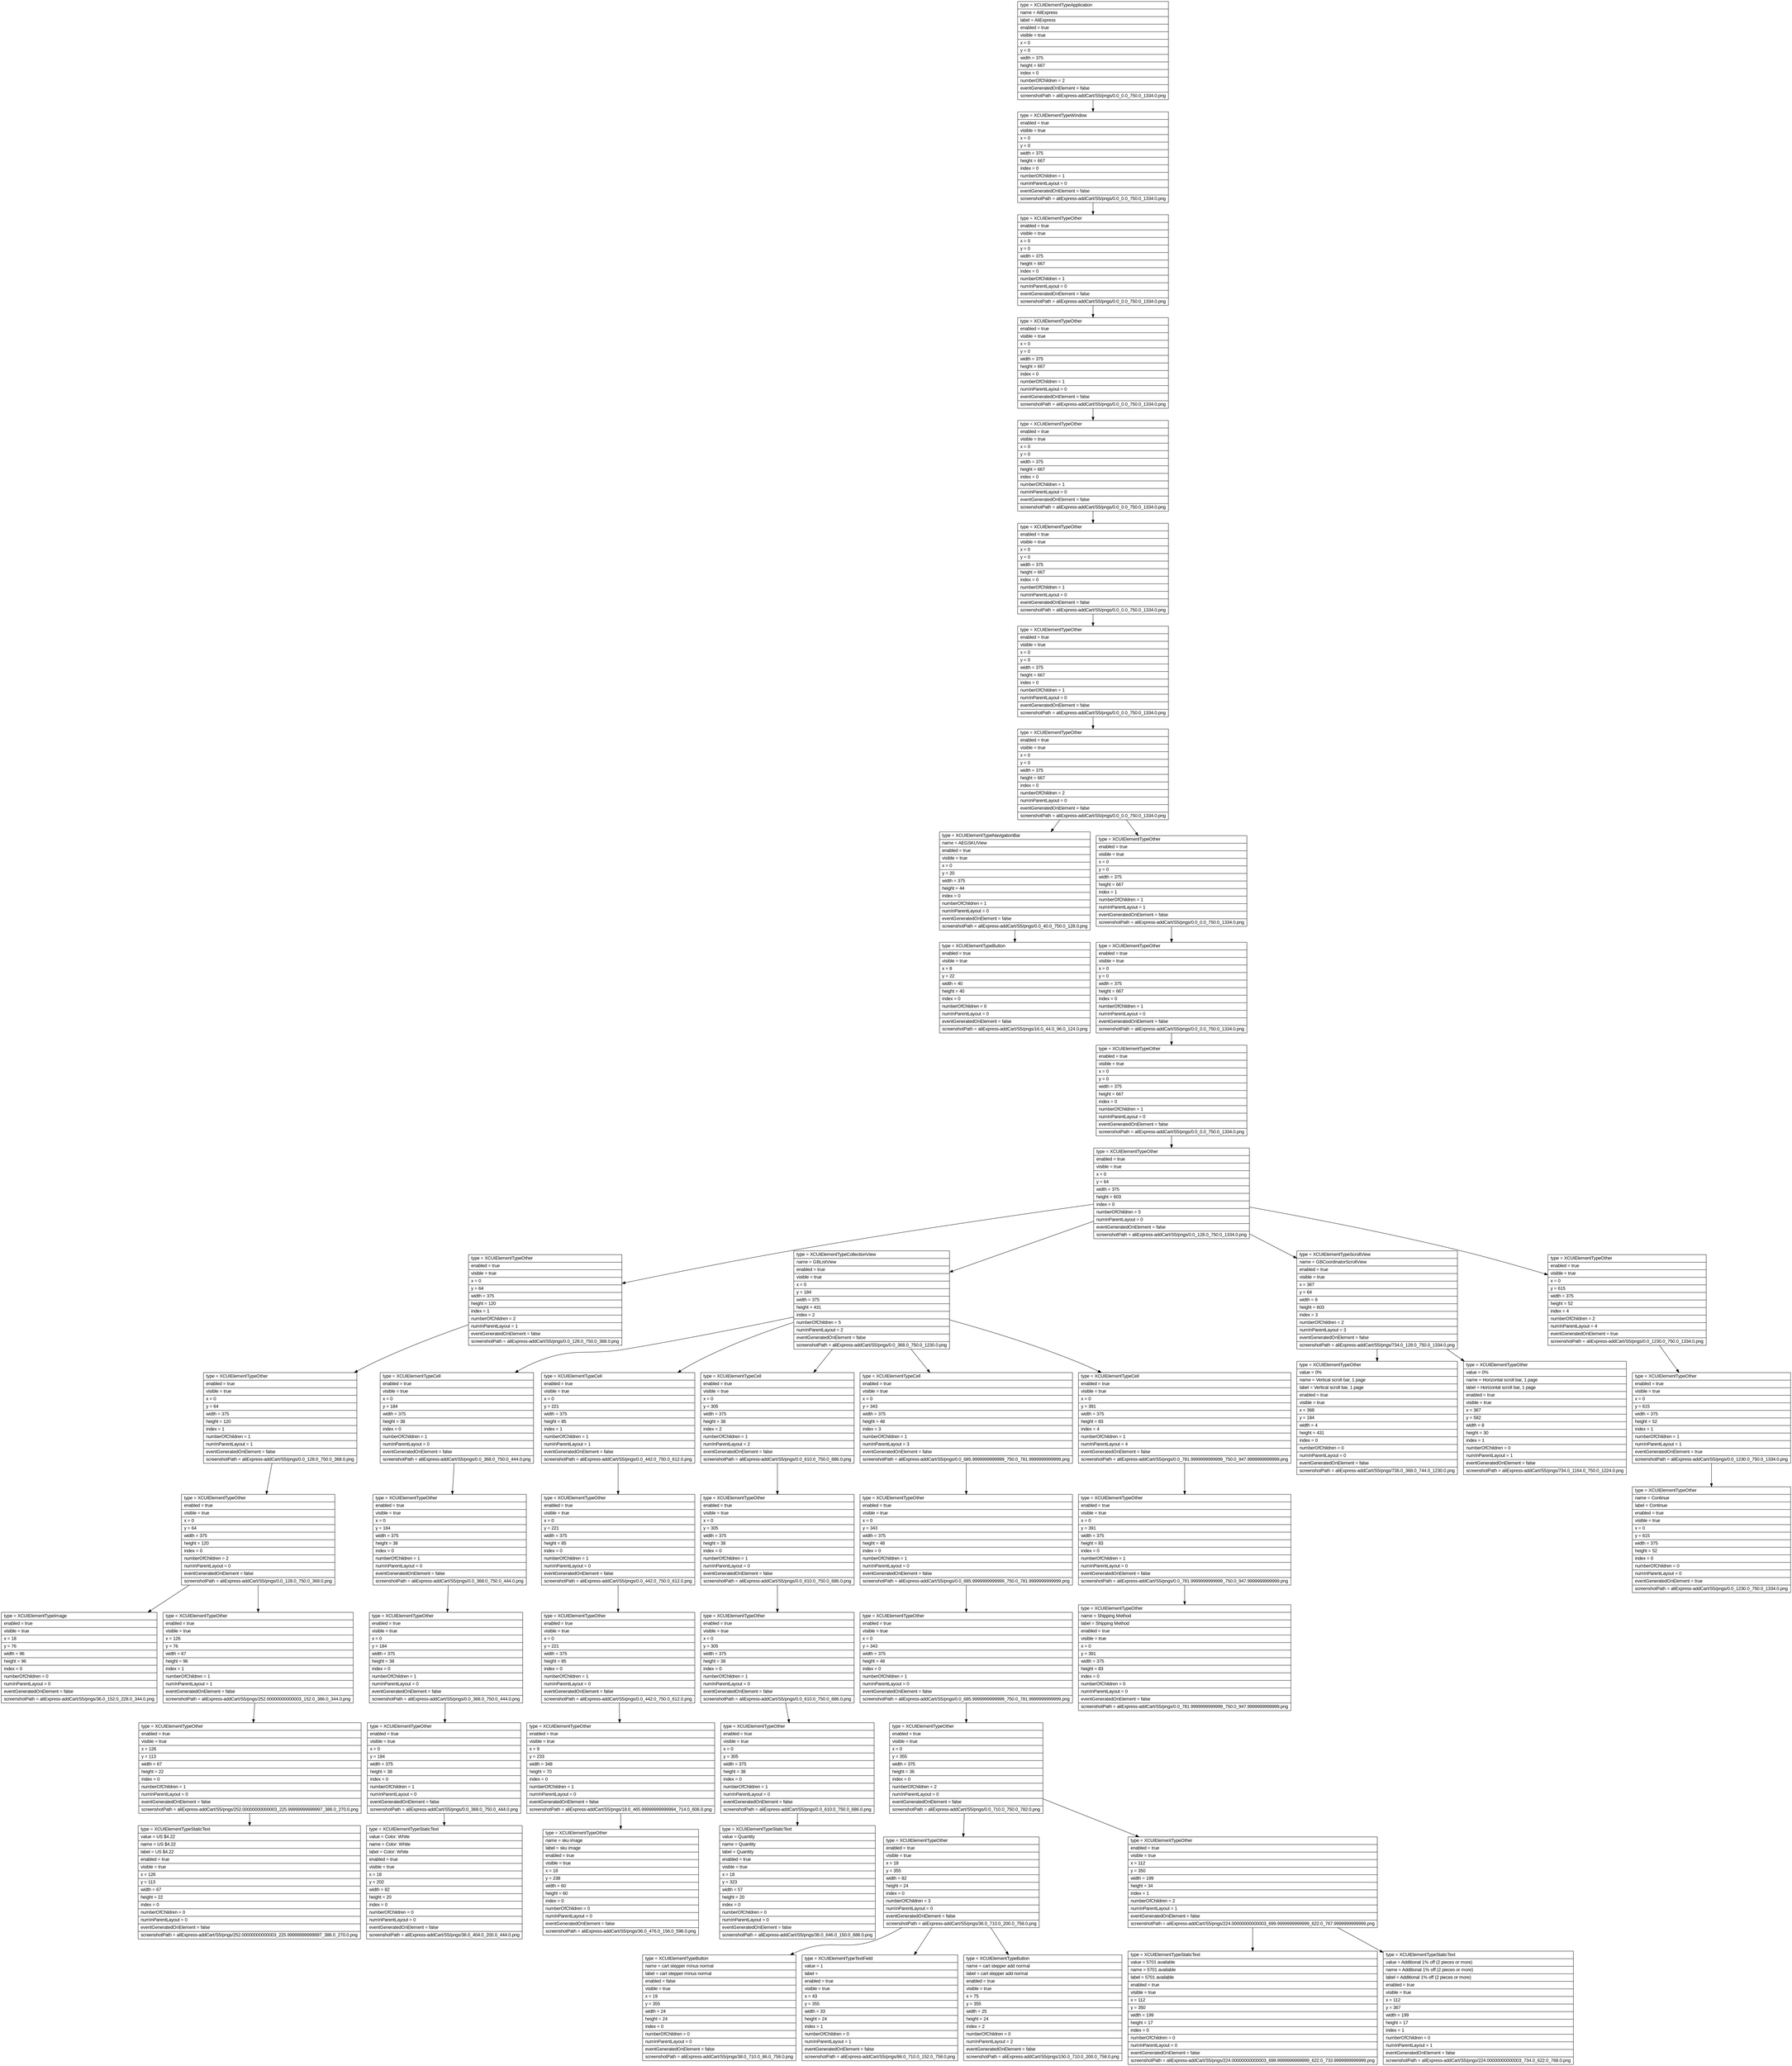 digraph Layout {

	node [shape=record fontname=Arial];

	0	[label="{type = XCUIElementTypeApplication\l|name = AliExpress\l|label = AliExpress\l|enabled = true\l|visible = true\l|x = 0\l|y = 0\l|width = 375\l|height = 667\l|index = 0\l|numberOfChildren = 2\l|eventGeneratedOnElement = false \l|screenshotPath = aliExpress-addCart/S5/pngs/0.0_0.0_750.0_1334.0.png\l}"]
	1	[label="{type = XCUIElementTypeWindow\l|enabled = true\l|visible = true\l|x = 0\l|y = 0\l|width = 375\l|height = 667\l|index = 0\l|numberOfChildren = 1\l|numInParentLayout = 0\l|eventGeneratedOnElement = false \l|screenshotPath = aliExpress-addCart/S5/pngs/0.0_0.0_750.0_1334.0.png\l}"]
	2	[label="{type = XCUIElementTypeOther\l|enabled = true\l|visible = true\l|x = 0\l|y = 0\l|width = 375\l|height = 667\l|index = 0\l|numberOfChildren = 1\l|numInParentLayout = 0\l|eventGeneratedOnElement = false \l|screenshotPath = aliExpress-addCart/S5/pngs/0.0_0.0_750.0_1334.0.png\l}"]
	3	[label="{type = XCUIElementTypeOther\l|enabled = true\l|visible = true\l|x = 0\l|y = 0\l|width = 375\l|height = 667\l|index = 0\l|numberOfChildren = 1\l|numInParentLayout = 0\l|eventGeneratedOnElement = false \l|screenshotPath = aliExpress-addCart/S5/pngs/0.0_0.0_750.0_1334.0.png\l}"]
	4	[label="{type = XCUIElementTypeOther\l|enabled = true\l|visible = true\l|x = 0\l|y = 0\l|width = 375\l|height = 667\l|index = 0\l|numberOfChildren = 1\l|numInParentLayout = 0\l|eventGeneratedOnElement = false \l|screenshotPath = aliExpress-addCart/S5/pngs/0.0_0.0_750.0_1334.0.png\l}"]
	5	[label="{type = XCUIElementTypeOther\l|enabled = true\l|visible = true\l|x = 0\l|y = 0\l|width = 375\l|height = 667\l|index = 0\l|numberOfChildren = 1\l|numInParentLayout = 0\l|eventGeneratedOnElement = false \l|screenshotPath = aliExpress-addCart/S5/pngs/0.0_0.0_750.0_1334.0.png\l}"]
	6	[label="{type = XCUIElementTypeOther\l|enabled = true\l|visible = true\l|x = 0\l|y = 0\l|width = 375\l|height = 667\l|index = 0\l|numberOfChildren = 1\l|numInParentLayout = 0\l|eventGeneratedOnElement = false \l|screenshotPath = aliExpress-addCart/S5/pngs/0.0_0.0_750.0_1334.0.png\l}"]
	7	[label="{type = XCUIElementTypeOther\l|enabled = true\l|visible = true\l|x = 0\l|y = 0\l|width = 375\l|height = 667\l|index = 0\l|numberOfChildren = 2\l|numInParentLayout = 0\l|eventGeneratedOnElement = false \l|screenshotPath = aliExpress-addCart/S5/pngs/0.0_0.0_750.0_1334.0.png\l}"]
	8	[label="{type = XCUIElementTypeNavigationBar\l|name = AEGSKUView\l|enabled = true\l|visible = true\l|x = 0\l|y = 20\l|width = 375\l|height = 44\l|index = 0\l|numberOfChildren = 1\l|numInParentLayout = 0\l|eventGeneratedOnElement = false \l|screenshotPath = aliExpress-addCart/S5/pngs/0.0_40.0_750.0_128.0.png\l}"]
	9	[label="{type = XCUIElementTypeOther\l|enabled = true\l|visible = true\l|x = 0\l|y = 0\l|width = 375\l|height = 667\l|index = 1\l|numberOfChildren = 1\l|numInParentLayout = 1\l|eventGeneratedOnElement = false \l|screenshotPath = aliExpress-addCart/S5/pngs/0.0_0.0_750.0_1334.0.png\l}"]
	10	[label="{type = XCUIElementTypeButton\l|enabled = true\l|visible = true\l|x = 8\l|y = 22\l|width = 40\l|height = 40\l|index = 0\l|numberOfChildren = 0\l|numInParentLayout = 0\l|eventGeneratedOnElement = false \l|screenshotPath = aliExpress-addCart/S5/pngs/16.0_44.0_96.0_124.0.png\l}"]
	11	[label="{type = XCUIElementTypeOther\l|enabled = true\l|visible = true\l|x = 0\l|y = 0\l|width = 375\l|height = 667\l|index = 0\l|numberOfChildren = 1\l|numInParentLayout = 0\l|eventGeneratedOnElement = false \l|screenshotPath = aliExpress-addCart/S5/pngs/0.0_0.0_750.0_1334.0.png\l}"]
	12	[label="{type = XCUIElementTypeOther\l|enabled = true\l|visible = true\l|x = 0\l|y = 0\l|width = 375\l|height = 667\l|index = 0\l|numberOfChildren = 1\l|numInParentLayout = 0\l|eventGeneratedOnElement = false \l|screenshotPath = aliExpress-addCart/S5/pngs/0.0_0.0_750.0_1334.0.png\l}"]
	13	[label="{type = XCUIElementTypeOther\l|enabled = true\l|visible = true\l|x = 0\l|y = 64\l|width = 375\l|height = 603\l|index = 0\l|numberOfChildren = 5\l|numInParentLayout = 0\l|eventGeneratedOnElement = false \l|screenshotPath = aliExpress-addCart/S5/pngs/0.0_128.0_750.0_1334.0.png\l}"]
	14	[label="{type = XCUIElementTypeOther\l|enabled = true\l|visible = true\l|x = 0\l|y = 64\l|width = 375\l|height = 120\l|index = 1\l|numberOfChildren = 2\l|numInParentLayout = 1\l|eventGeneratedOnElement = false \l|screenshotPath = aliExpress-addCart/S5/pngs/0.0_128.0_750.0_368.0.png\l}"]
	15	[label="{type = XCUIElementTypeCollectionView\l|name = GBListView\l|enabled = true\l|visible = true\l|x = 0\l|y = 184\l|width = 375\l|height = 431\l|index = 2\l|numberOfChildren = 5\l|numInParentLayout = 2\l|eventGeneratedOnElement = false \l|screenshotPath = aliExpress-addCart/S5/pngs/0.0_368.0_750.0_1230.0.png\l}"]
	16	[label="{type = XCUIElementTypeScrollView\l|name = GBCoordinatorScrollView\l|enabled = true\l|visible = true\l|x = 367\l|y = 64\l|width = 8\l|height = 603\l|index = 3\l|numberOfChildren = 2\l|numInParentLayout = 3\l|eventGeneratedOnElement = false \l|screenshotPath = aliExpress-addCart/S5/pngs/734.0_128.0_750.0_1334.0.png\l}"]
	17	[label="{type = XCUIElementTypeOther\l|enabled = true\l|visible = true\l|x = 0\l|y = 615\l|width = 375\l|height = 52\l|index = 4\l|numberOfChildren = 2\l|numInParentLayout = 4\l|eventGeneratedOnElement = true \l|screenshotPath = aliExpress-addCart/S5/pngs/0.0_1230.0_750.0_1334.0.png\l}"]
	18	[label="{type = XCUIElementTypeOther\l|enabled = true\l|visible = true\l|x = 0\l|y = 64\l|width = 375\l|height = 120\l|index = 1\l|numberOfChildren = 1\l|numInParentLayout = 1\l|eventGeneratedOnElement = false \l|screenshotPath = aliExpress-addCart/S5/pngs/0.0_128.0_750.0_368.0.png\l}"]
	19	[label="{type = XCUIElementTypeCell\l|enabled = true\l|visible = true\l|x = 0\l|y = 184\l|width = 375\l|height = 38\l|index = 0\l|numberOfChildren = 1\l|numInParentLayout = 0\l|eventGeneratedOnElement = false \l|screenshotPath = aliExpress-addCart/S5/pngs/0.0_368.0_750.0_444.0.png\l}"]
	20	[label="{type = XCUIElementTypeCell\l|enabled = true\l|visible = true\l|x = 0\l|y = 221\l|width = 375\l|height = 85\l|index = 1\l|numberOfChildren = 1\l|numInParentLayout = 1\l|eventGeneratedOnElement = false \l|screenshotPath = aliExpress-addCart/S5/pngs/0.0_442.0_750.0_612.0.png\l}"]
	21	[label="{type = XCUIElementTypeCell\l|enabled = true\l|visible = true\l|x = 0\l|y = 305\l|width = 375\l|height = 38\l|index = 2\l|numberOfChildren = 1\l|numInParentLayout = 2\l|eventGeneratedOnElement = false \l|screenshotPath = aliExpress-addCart/S5/pngs/0.0_610.0_750.0_686.0.png\l}"]
	22	[label="{type = XCUIElementTypeCell\l|enabled = true\l|visible = true\l|x = 0\l|y = 343\l|width = 375\l|height = 48\l|index = 3\l|numberOfChildren = 1\l|numInParentLayout = 3\l|eventGeneratedOnElement = false \l|screenshotPath = aliExpress-addCart/S5/pngs/0.0_685.9999999999999_750.0_781.9999999999999.png\l}"]
	23	[label="{type = XCUIElementTypeCell\l|enabled = true\l|visible = true\l|x = 0\l|y = 391\l|width = 375\l|height = 83\l|index = 4\l|numberOfChildren = 1\l|numInParentLayout = 4\l|eventGeneratedOnElement = false \l|screenshotPath = aliExpress-addCart/S5/pngs/0.0_781.9999999999999_750.0_947.9999999999999.png\l}"]
	24	[label="{type = XCUIElementTypeOther\l|value = 0%\l|name = Vertical scroll bar, 1 page\l|label = Vertical scroll bar, 1 page\l|enabled = true\l|visible = true\l|x = 368\l|y = 184\l|width = 4\l|height = 431\l|index = 0\l|numberOfChildren = 0\l|numInParentLayout = 0\l|eventGeneratedOnElement = false \l|screenshotPath = aliExpress-addCart/S5/pngs/736.0_368.0_744.0_1230.0.png\l}"]
	25	[label="{type = XCUIElementTypeOther\l|value = 0%\l|name = Horizontal scroll bar, 1 page\l|label = Horizontal scroll bar, 1 page\l|enabled = true\l|visible = true\l|x = 367\l|y = 582\l|width = 8\l|height = 30\l|index = 1\l|numberOfChildren = 0\l|numInParentLayout = 1\l|eventGeneratedOnElement = false \l|screenshotPath = aliExpress-addCart/S5/pngs/734.0_1164.0_750.0_1224.0.png\l}"]
	26	[label="{type = XCUIElementTypeOther\l|enabled = true\l|visible = true\l|x = 0\l|y = 615\l|width = 375\l|height = 52\l|index = 1\l|numberOfChildren = 1\l|numInParentLayout = 1\l|eventGeneratedOnElement = true \l|screenshotPath = aliExpress-addCart/S5/pngs/0.0_1230.0_750.0_1334.0.png\l}"]
	27	[label="{type = XCUIElementTypeOther\l|enabled = true\l|visible = true\l|x = 0\l|y = 64\l|width = 375\l|height = 120\l|index = 0\l|numberOfChildren = 2\l|numInParentLayout = 0\l|eventGeneratedOnElement = false \l|screenshotPath = aliExpress-addCart/S5/pngs/0.0_128.0_750.0_368.0.png\l}"]
	28	[label="{type = XCUIElementTypeOther\l|enabled = true\l|visible = true\l|x = 0\l|y = 184\l|width = 375\l|height = 38\l|index = 0\l|numberOfChildren = 1\l|numInParentLayout = 0\l|eventGeneratedOnElement = false \l|screenshotPath = aliExpress-addCart/S5/pngs/0.0_368.0_750.0_444.0.png\l}"]
	29	[label="{type = XCUIElementTypeOther\l|enabled = true\l|visible = true\l|x = 0\l|y = 221\l|width = 375\l|height = 85\l|index = 0\l|numberOfChildren = 1\l|numInParentLayout = 0\l|eventGeneratedOnElement = false \l|screenshotPath = aliExpress-addCart/S5/pngs/0.0_442.0_750.0_612.0.png\l}"]
	30	[label="{type = XCUIElementTypeOther\l|enabled = true\l|visible = true\l|x = 0\l|y = 305\l|width = 375\l|height = 38\l|index = 0\l|numberOfChildren = 1\l|numInParentLayout = 0\l|eventGeneratedOnElement = false \l|screenshotPath = aliExpress-addCart/S5/pngs/0.0_610.0_750.0_686.0.png\l}"]
	31	[label="{type = XCUIElementTypeOther\l|enabled = true\l|visible = true\l|x = 0\l|y = 343\l|width = 375\l|height = 48\l|index = 0\l|numberOfChildren = 1\l|numInParentLayout = 0\l|eventGeneratedOnElement = false \l|screenshotPath = aliExpress-addCart/S5/pngs/0.0_685.9999999999999_750.0_781.9999999999999.png\l}"]
	32	[label="{type = XCUIElementTypeOther\l|enabled = true\l|visible = true\l|x = 0\l|y = 391\l|width = 375\l|height = 83\l|index = 0\l|numberOfChildren = 1\l|numInParentLayout = 0\l|eventGeneratedOnElement = false \l|screenshotPath = aliExpress-addCart/S5/pngs/0.0_781.9999999999999_750.0_947.9999999999999.png\l}"]
	33	[label="{type = XCUIElementTypeOther\l|name = Continue\l|label = Continue\l|enabled = true\l|visible = true\l|x = 0\l|y = 615\l|width = 375\l|height = 52\l|index = 0\l|numberOfChildren = 0\l|numInParentLayout = 0\l|eventGeneratedOnElement = true \l|screenshotPath = aliExpress-addCart/S5/pngs/0.0_1230.0_750.0_1334.0.png\l}"]
	34	[label="{type = XCUIElementTypeImage\l|enabled = true\l|visible = true\l|x = 18\l|y = 76\l|width = 96\l|height = 96\l|index = 0\l|numberOfChildren = 0\l|numInParentLayout = 0\l|eventGeneratedOnElement = false \l|screenshotPath = aliExpress-addCart/S5/pngs/36.0_152.0_228.0_344.0.png\l}"]
	35	[label="{type = XCUIElementTypeOther\l|enabled = true\l|visible = true\l|x = 126\l|y = 76\l|width = 67\l|height = 96\l|index = 1\l|numberOfChildren = 1\l|numInParentLayout = 1\l|eventGeneratedOnElement = false \l|screenshotPath = aliExpress-addCart/S5/pngs/252.00000000000003_152.0_386.0_344.0.png\l}"]
	36	[label="{type = XCUIElementTypeOther\l|enabled = true\l|visible = true\l|x = 0\l|y = 184\l|width = 375\l|height = 38\l|index = 0\l|numberOfChildren = 1\l|numInParentLayout = 0\l|eventGeneratedOnElement = false \l|screenshotPath = aliExpress-addCart/S5/pngs/0.0_368.0_750.0_444.0.png\l}"]
	37	[label="{type = XCUIElementTypeOther\l|enabled = true\l|visible = true\l|x = 0\l|y = 221\l|width = 375\l|height = 85\l|index = 0\l|numberOfChildren = 1\l|numInParentLayout = 0\l|eventGeneratedOnElement = false \l|screenshotPath = aliExpress-addCart/S5/pngs/0.0_442.0_750.0_612.0.png\l}"]
	38	[label="{type = XCUIElementTypeOther\l|enabled = true\l|visible = true\l|x = 0\l|y = 305\l|width = 375\l|height = 38\l|index = 0\l|numberOfChildren = 1\l|numInParentLayout = 0\l|eventGeneratedOnElement = false \l|screenshotPath = aliExpress-addCart/S5/pngs/0.0_610.0_750.0_686.0.png\l}"]
	39	[label="{type = XCUIElementTypeOther\l|enabled = true\l|visible = true\l|x = 0\l|y = 343\l|width = 375\l|height = 48\l|index = 0\l|numberOfChildren = 1\l|numInParentLayout = 0\l|eventGeneratedOnElement = false \l|screenshotPath = aliExpress-addCart/S5/pngs/0.0_685.9999999999999_750.0_781.9999999999999.png\l}"]
	40	[label="{type = XCUIElementTypeOther\l|name = Shipping Method\l|label = Shipping Method\l|enabled = true\l|visible = true\l|x = 0\l|y = 391\l|width = 375\l|height = 83\l|index = 0\l|numberOfChildren = 0\l|numInParentLayout = 0\l|eventGeneratedOnElement = false \l|screenshotPath = aliExpress-addCart/S5/pngs/0.0_781.9999999999999_750.0_947.9999999999999.png\l}"]
	41	[label="{type = XCUIElementTypeOther\l|enabled = true\l|visible = true\l|x = 126\l|y = 113\l|width = 67\l|height = 22\l|index = 0\l|numberOfChildren = 1\l|numInParentLayout = 0\l|eventGeneratedOnElement = false \l|screenshotPath = aliExpress-addCart/S5/pngs/252.00000000000003_225.99999999999997_386.0_270.0.png\l}"]
	42	[label="{type = XCUIElementTypeOther\l|enabled = true\l|visible = true\l|x = 0\l|y = 184\l|width = 375\l|height = 38\l|index = 0\l|numberOfChildren = 1\l|numInParentLayout = 0\l|eventGeneratedOnElement = false \l|screenshotPath = aliExpress-addCart/S5/pngs/0.0_368.0_750.0_444.0.png\l}"]
	43	[label="{type = XCUIElementTypeOther\l|enabled = true\l|visible = true\l|x = 9\l|y = 233\l|width = 348\l|height = 70\l|index = 0\l|numberOfChildren = 1\l|numInParentLayout = 0\l|eventGeneratedOnElement = false \l|screenshotPath = aliExpress-addCart/S5/pngs/18.0_465.99999999999994_714.0_606.0.png\l}"]
	44	[label="{type = XCUIElementTypeOther\l|enabled = true\l|visible = true\l|x = 0\l|y = 305\l|width = 375\l|height = 38\l|index = 0\l|numberOfChildren = 1\l|numInParentLayout = 0\l|eventGeneratedOnElement = false \l|screenshotPath = aliExpress-addCart/S5/pngs/0.0_610.0_750.0_686.0.png\l}"]
	45	[label="{type = XCUIElementTypeOther\l|enabled = true\l|visible = true\l|x = 0\l|y = 355\l|width = 375\l|height = 36\l|index = 0\l|numberOfChildren = 2\l|numInParentLayout = 0\l|eventGeneratedOnElement = false \l|screenshotPath = aliExpress-addCart/S5/pngs/0.0_710.0_750.0_782.0.png\l}"]
	46	[label="{type = XCUIElementTypeStaticText\l|value = US $4.22\l|name = US $4.22\l|label = US $4.22\l|enabled = true\l|visible = true\l|x = 126\l|y = 113\l|width = 67\l|height = 22\l|index = 0\l|numberOfChildren = 0\l|numInParentLayout = 0\l|eventGeneratedOnElement = false \l|screenshotPath = aliExpress-addCart/S5/pngs/252.00000000000003_225.99999999999997_386.0_270.0.png\l}"]
	47	[label="{type = XCUIElementTypeStaticText\l|value = Color: White\l|name = Color: White\l|label = Color: White\l|enabled = true\l|visible = true\l|x = 18\l|y = 202\l|width = 82\l|height = 20\l|index = 0\l|numberOfChildren = 0\l|numInParentLayout = 0\l|eventGeneratedOnElement = false \l|screenshotPath = aliExpress-addCart/S5/pngs/36.0_404.0_200.0_444.0.png\l}"]
	48	[label="{type = XCUIElementTypeOther\l|name = sku image\l|label = sku image\l|enabled = true\l|visible = true\l|x = 18\l|y = 238\l|width = 60\l|height = 60\l|index = 0\l|numberOfChildren = 0\l|numInParentLayout = 0\l|eventGeneratedOnElement = false \l|screenshotPath = aliExpress-addCart/S5/pngs/36.0_476.0_156.0_596.0.png\l}"]
	49	[label="{type = XCUIElementTypeStaticText\l|value = Quantity\l|name = Quantity\l|label = Quantity\l|enabled = true\l|visible = true\l|x = 18\l|y = 323\l|width = 57\l|height = 20\l|index = 0\l|numberOfChildren = 0\l|numInParentLayout = 0\l|eventGeneratedOnElement = false \l|screenshotPath = aliExpress-addCart/S5/pngs/36.0_646.0_150.0_686.0.png\l}"]
	50	[label="{type = XCUIElementTypeOther\l|enabled = true\l|visible = true\l|x = 18\l|y = 355\l|width = 82\l|height = 24\l|index = 0\l|numberOfChildren = 3\l|numInParentLayout = 0\l|eventGeneratedOnElement = false \l|screenshotPath = aliExpress-addCart/S5/pngs/36.0_710.0_200.0_758.0.png\l}"]
	51	[label="{type = XCUIElementTypeOther\l|enabled = true\l|visible = true\l|x = 112\l|y = 350\l|width = 199\l|height = 34\l|index = 1\l|numberOfChildren = 2\l|numInParentLayout = 1\l|eventGeneratedOnElement = false \l|screenshotPath = aliExpress-addCart/S5/pngs/224.00000000000003_699.9999999999999_622.0_767.9999999999999.png\l}"]
	52	[label="{type = XCUIElementTypeButton\l|name = cart stepper minus normal\l|label = cart stepper minus normal\l|enabled = false\l|visible = true\l|x = 19\l|y = 355\l|width = 24\l|height = 24\l|index = 0\l|numberOfChildren = 0\l|numInParentLayout = 0\l|eventGeneratedOnElement = false \l|screenshotPath = aliExpress-addCart/S5/pngs/38.0_710.0_86.0_758.0.png\l}"]
	53	[label="{type = XCUIElementTypeTextField\l|value = 1\l|label = \l|enabled = true\l|visible = true\l|x = 43\l|y = 355\l|width = 33\l|height = 24\l|index = 1\l|numberOfChildren = 0\l|numInParentLayout = 1\l|eventGeneratedOnElement = false \l|screenshotPath = aliExpress-addCart/S5/pngs/86.0_710.0_152.0_758.0.png\l}"]
	54	[label="{type = XCUIElementTypeButton\l|name = cart stepper add normal\l|label = cart stepper add normal\l|enabled = true\l|visible = true\l|x = 75\l|y = 355\l|width = 25\l|height = 24\l|index = 2\l|numberOfChildren = 0\l|numInParentLayout = 2\l|eventGeneratedOnElement = false \l|screenshotPath = aliExpress-addCart/S5/pngs/150.0_710.0_200.0_758.0.png\l}"]
	55	[label="{type = XCUIElementTypeStaticText\l|value = 5701 available\l|name = 5701 available\l|label = 5701 available\l|enabled = true\l|visible = true\l|x = 112\l|y = 350\l|width = 199\l|height = 17\l|index = 0\l|numberOfChildren = 0\l|numInParentLayout = 0\l|eventGeneratedOnElement = false \l|screenshotPath = aliExpress-addCart/S5/pngs/224.00000000000003_699.9999999999999_622.0_733.9999999999999.png\l}"]
	56	[label="{type = XCUIElementTypeStaticText\l|value = Additional 1% off (2 pieces or more)\l|name = Additional 1% off (2 pieces or more)\l|label = Additional 1% off (2 pieces or more)\l|enabled = true\l|visible = true\l|x = 112\l|y = 367\l|width = 199\l|height = 17\l|index = 1\l|numberOfChildren = 0\l|numInParentLayout = 1\l|eventGeneratedOnElement = false \l|screenshotPath = aliExpress-addCart/S5/pngs/224.00000000000003_734.0_622.0_768.0.png\l}"]


	0 -> 1
	1 -> 2
	2 -> 3
	3 -> 4
	4 -> 5
	5 -> 6
	6 -> 7
	7 -> 8
	7 -> 9
	8 -> 10
	9 -> 11
	11 -> 12
	12 -> 13
	13 -> 14
	13 -> 15
	13 -> 16
	13 -> 17
	14 -> 18
	15 -> 19
	15 -> 20
	15 -> 21
	15 -> 22
	15 -> 23
	16 -> 24
	16 -> 25
	17 -> 26
	18 -> 27
	19 -> 28
	20 -> 29
	21 -> 30
	22 -> 31
	23 -> 32
	26 -> 33
	27 -> 34
	27 -> 35
	28 -> 36
	29 -> 37
	30 -> 38
	31 -> 39
	32 -> 40
	35 -> 41
	36 -> 42
	37 -> 43
	38 -> 44
	39 -> 45
	41 -> 46
	42 -> 47
	43 -> 48
	44 -> 49
	45 -> 50
	45 -> 51
	50 -> 52
	50 -> 53
	50 -> 54
	51 -> 55
	51 -> 56


}